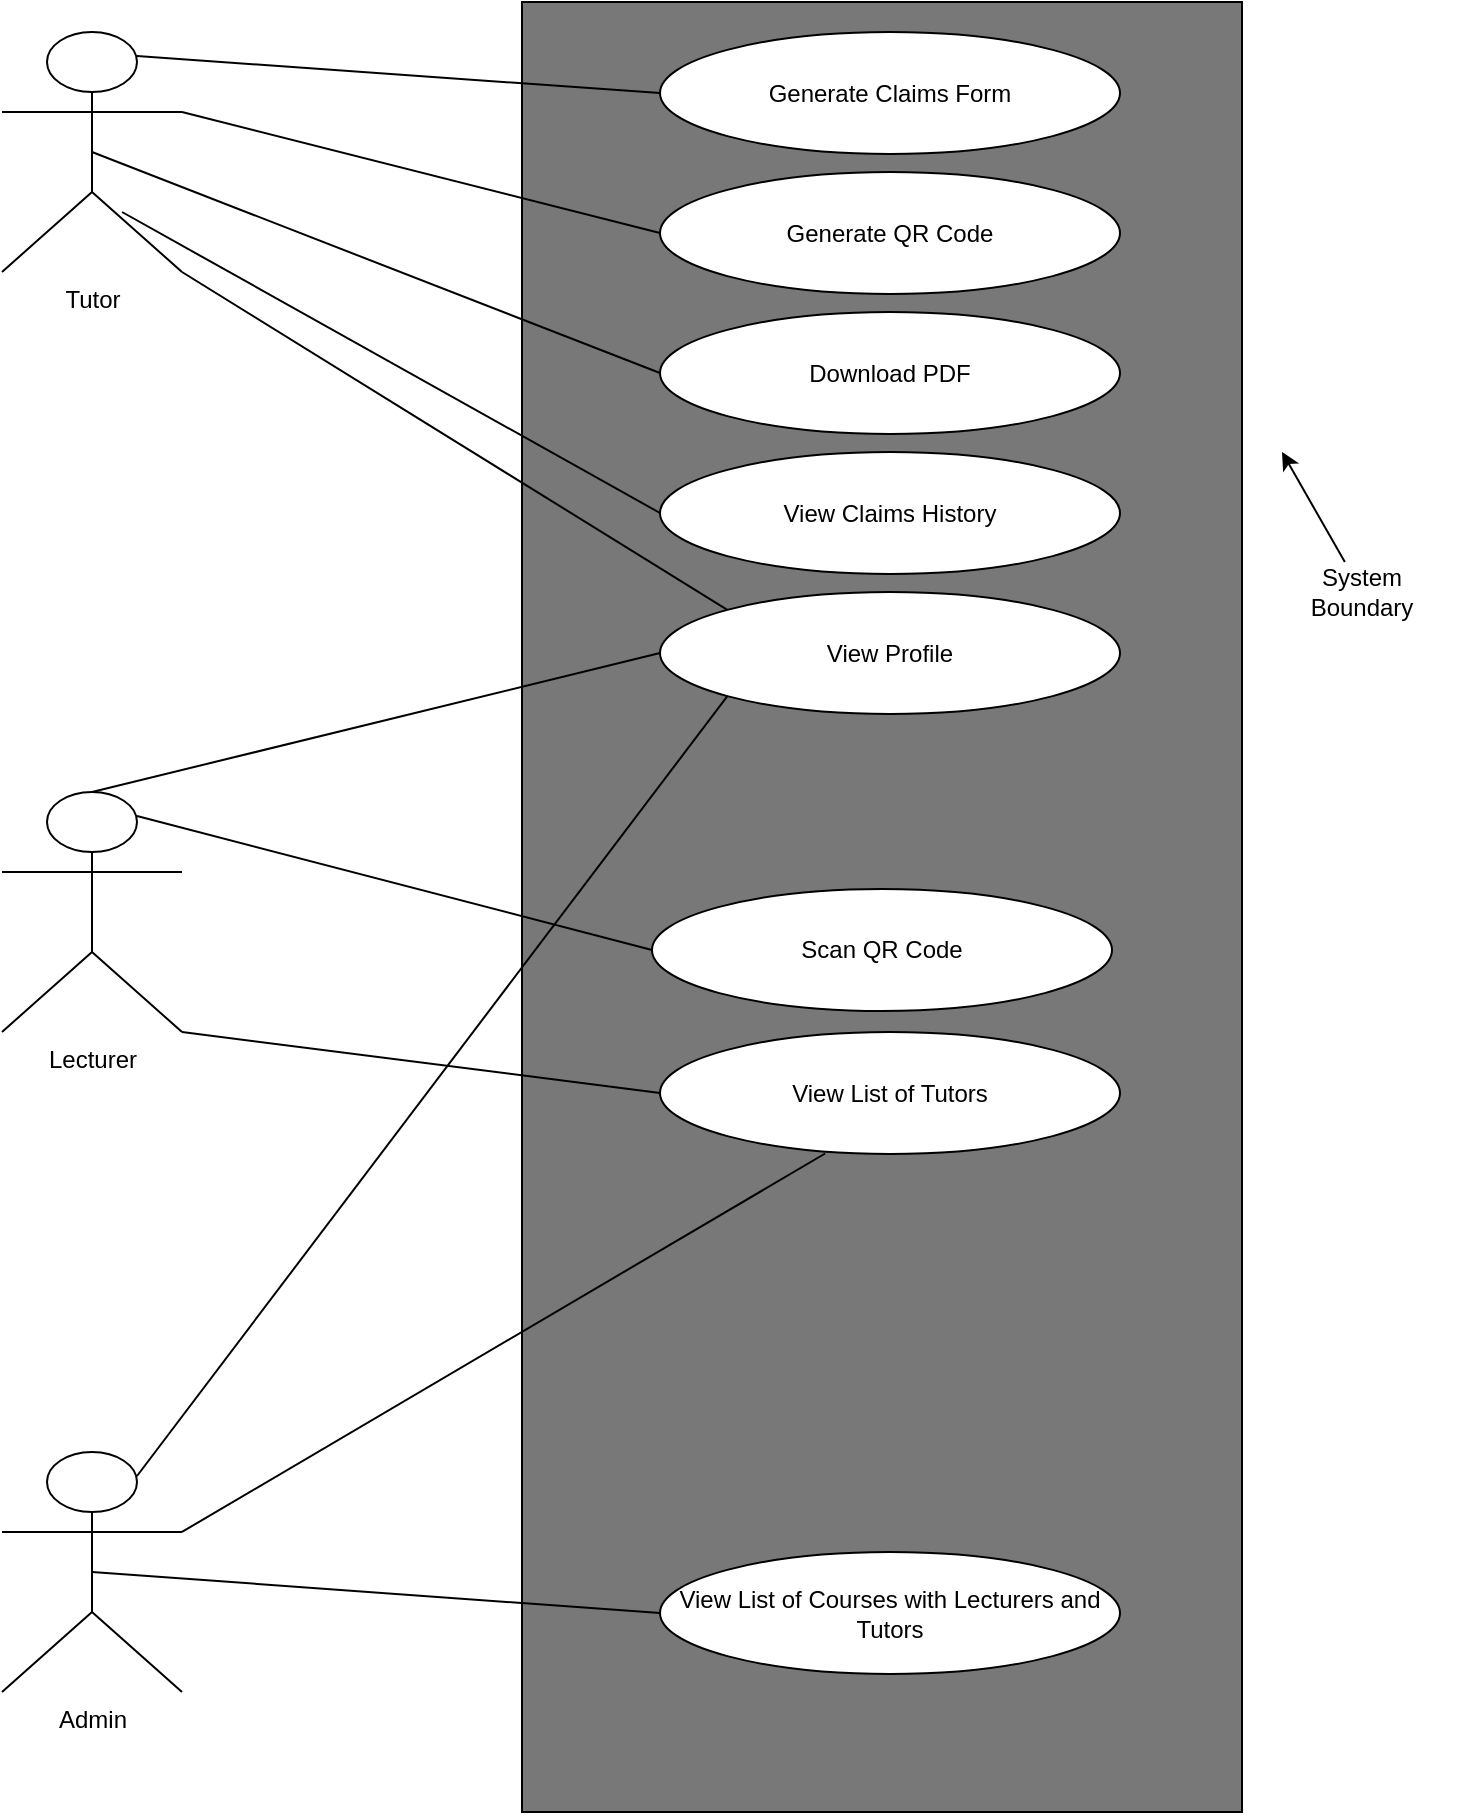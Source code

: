 <mxfile version="12.2.3" type="device" pages="1"><diagram id="lAI-kKP2EL1cCzphT5OG" name="Page-1"><mxGraphModel dx="865" dy="483" grid="1" gridSize="10" guides="1" tooltips="1" connect="1" arrows="1" fold="1" page="1" pageScale="1" pageWidth="850" pageHeight="1100" math="0" shadow="0"><root><mxCell id="0"/><mxCell id="1" parent="0"/><mxCell id="Kw2Wj8QQFueljKCzBYdv-2" value="" style="rounded=0;whiteSpace=wrap;html=1;fillColor=#787878;" parent="1" vertex="1"><mxGeometry x="360" y="45" width="360" height="905" as="geometry"/></mxCell><mxCell id="FeKxXAd5pNQDc2q6K9He-1" value="Tutor" style="shape=umlActor;verticalLabelPosition=bottom;labelBackgroundColor=#ffffff;verticalAlign=top;html=1;outlineConnect=0;" parent="1" vertex="1"><mxGeometry x="100" y="60" width="90" height="120" as="geometry"/></mxCell><mxCell id="FeKxXAd5pNQDc2q6K9He-2" value="Lecturer" style="shape=umlActor;verticalLabelPosition=bottom;labelBackgroundColor=#ffffff;verticalAlign=top;html=1;outlineConnect=0;" parent="1" vertex="1"><mxGeometry x="100" y="440" width="90" height="120" as="geometry"/></mxCell><mxCell id="FeKxXAd5pNQDc2q6K9He-3" value="Admin" style="shape=umlActor;verticalLabelPosition=bottom;labelBackgroundColor=#ffffff;verticalAlign=top;html=1;outlineConnect=0;" parent="1" vertex="1"><mxGeometry x="100" y="770" width="90" height="120" as="geometry"/></mxCell><mxCell id="FeKxXAd5pNQDc2q6K9He-13" value="Generate Claims Form" style="ellipse;whiteSpace=wrap;html=1;" parent="1" vertex="1"><mxGeometry x="429" y="60" width="230" height="61" as="geometry"/></mxCell><mxCell id="FeKxXAd5pNQDc2q6K9He-14" value="Generate QR Code" style="ellipse;whiteSpace=wrap;html=1;" parent="1" vertex="1"><mxGeometry x="429" y="130" width="230" height="61" as="geometry"/></mxCell><mxCell id="FeKxXAd5pNQDc2q6K9He-15" value="Download PDF" style="ellipse;whiteSpace=wrap;html=1;" parent="1" vertex="1"><mxGeometry x="429" y="200" width="230" height="61" as="geometry"/></mxCell><mxCell id="FeKxXAd5pNQDc2q6K9He-16" value="View Claims History" style="ellipse;whiteSpace=wrap;html=1;" parent="1" vertex="1"><mxGeometry x="429" y="270" width="230" height="61" as="geometry"/></mxCell><mxCell id="FeKxXAd5pNQDc2q6K9He-17" value="View Profile" style="ellipse;whiteSpace=wrap;html=1;" parent="1" vertex="1"><mxGeometry x="429" y="340" width="230" height="61" as="geometry"/></mxCell><mxCell id="FeKxXAd5pNQDc2q6K9He-18" value="Scan QR Code" style="ellipse;whiteSpace=wrap;html=1;" parent="1" vertex="1"><mxGeometry x="425" y="488.5" width="230" height="61" as="geometry"/></mxCell><mxCell id="FeKxXAd5pNQDc2q6K9He-19" value="View List of Tutors" style="ellipse;whiteSpace=wrap;html=1;" parent="1" vertex="1"><mxGeometry x="429" y="560" width="230" height="61" as="geometry"/></mxCell><mxCell id="FeKxXAd5pNQDc2q6K9He-20" value="View List of Courses with Lecturers and Tutors" style="ellipse;whiteSpace=wrap;html=1;" parent="1" vertex="1"><mxGeometry x="429" y="820" width="230" height="61" as="geometry"/></mxCell><mxCell id="FeKxXAd5pNQDc2q6K9He-21" value="" style="endArrow=none;html=1;entryX=0;entryY=0.5;entryDx=0;entryDy=0;exitX=0.5;exitY=0.5;exitDx=0;exitDy=0;exitPerimeter=0;" parent="1" source="FeKxXAd5pNQDc2q6K9He-3" target="FeKxXAd5pNQDc2q6K9He-20" edge="1"><mxGeometry width="50" height="50" relative="1" as="geometry"><mxPoint x="270" y="870" as="sourcePoint"/><mxPoint x="320" y="820" as="targetPoint"/></mxGeometry></mxCell><mxCell id="FeKxXAd5pNQDc2q6K9He-22" value="" style="endArrow=none;html=1;entryX=0.359;entryY=0.996;entryDx=0;entryDy=0;entryPerimeter=0;exitX=1;exitY=0.333;exitDx=0;exitDy=0;exitPerimeter=0;" parent="1" source="FeKxXAd5pNQDc2q6K9He-3" target="FeKxXAd5pNQDc2q6K9He-19" edge="1"><mxGeometry width="50" height="50" relative="1" as="geometry"><mxPoint x="240" y="750" as="sourcePoint"/><mxPoint x="290" y="700" as="targetPoint"/></mxGeometry></mxCell><mxCell id="FeKxXAd5pNQDc2q6K9He-23" value="" style="endArrow=none;html=1;exitX=0.75;exitY=0.1;exitDx=0;exitDy=0;exitPerimeter=0;entryX=0;entryY=1;entryDx=0;entryDy=0;" parent="1" source="FeKxXAd5pNQDc2q6K9He-3" target="FeKxXAd5pNQDc2q6K9He-17" edge="1"><mxGeometry width="50" height="50" relative="1" as="geometry"><mxPoint x="200" y="710" as="sourcePoint"/><mxPoint x="250" y="660" as="targetPoint"/></mxGeometry></mxCell><mxCell id="FeKxXAd5pNQDc2q6K9He-24" value="" style="endArrow=none;html=1;entryX=0;entryY=0.5;entryDx=0;entryDy=0;exitX=1;exitY=1;exitDx=0;exitDy=0;exitPerimeter=0;" parent="1" source="FeKxXAd5pNQDc2q6K9He-2" target="FeKxXAd5pNQDc2q6K9He-19" edge="1"><mxGeometry width="50" height="50" relative="1" as="geometry"><mxPoint x="260" y="550" as="sourcePoint"/><mxPoint x="310" y="500" as="targetPoint"/></mxGeometry></mxCell><mxCell id="FeKxXAd5pNQDc2q6K9He-25" value="" style="endArrow=none;html=1;entryX=0;entryY=0.5;entryDx=0;entryDy=0;exitX=0.75;exitY=0.1;exitDx=0;exitDy=0;exitPerimeter=0;" parent="1" source="FeKxXAd5pNQDc2q6K9He-2" target="FeKxXAd5pNQDc2q6K9He-18" edge="1"><mxGeometry width="50" height="50" relative="1" as="geometry"><mxPoint x="270" y="450" as="sourcePoint"/><mxPoint x="320" y="400" as="targetPoint"/></mxGeometry></mxCell><mxCell id="FeKxXAd5pNQDc2q6K9He-26" value="" style="endArrow=none;html=1;entryX=0;entryY=0.5;entryDx=0;entryDy=0;exitX=0.5;exitY=0;exitDx=0;exitDy=0;exitPerimeter=0;" parent="1" source="FeKxXAd5pNQDc2q6K9He-2" target="FeKxXAd5pNQDc2q6K9He-17" edge="1"><mxGeometry width="50" height="50" relative="1" as="geometry"><mxPoint x="210" y="380" as="sourcePoint"/><mxPoint x="260" y="330" as="targetPoint"/></mxGeometry></mxCell><mxCell id="FeKxXAd5pNQDc2q6K9He-27" value="" style="endArrow=none;html=1;entryX=0;entryY=0;entryDx=0;entryDy=0;exitX=1;exitY=1;exitDx=0;exitDy=0;exitPerimeter=0;" parent="1" source="FeKxXAd5pNQDc2q6K9He-1" target="FeKxXAd5pNQDc2q6K9He-17" edge="1"><mxGeometry width="50" height="50" relative="1" as="geometry"><mxPoint x="250" y="250" as="sourcePoint"/><mxPoint x="300" y="200" as="targetPoint"/></mxGeometry></mxCell><mxCell id="FeKxXAd5pNQDc2q6K9He-28" value="" style="endArrow=none;html=1;entryX=0;entryY=0.5;entryDx=0;entryDy=0;exitX=0.667;exitY=0.75;exitDx=0;exitDy=0;exitPerimeter=0;" parent="1" source="FeKxXAd5pNQDc2q6K9He-1" target="FeKxXAd5pNQDc2q6K9He-16" edge="1"><mxGeometry width="50" height="50" relative="1" as="geometry"><mxPoint x="280" y="190" as="sourcePoint"/><mxPoint x="330" y="140" as="targetPoint"/></mxGeometry></mxCell><mxCell id="FeKxXAd5pNQDc2q6K9He-29" value="" style="endArrow=none;html=1;entryX=0;entryY=0.5;entryDx=0;entryDy=0;exitX=0.5;exitY=0.5;exitDx=0;exitDy=0;exitPerimeter=0;" parent="1" source="FeKxXAd5pNQDc2q6K9He-1" target="FeKxXAd5pNQDc2q6K9He-15" edge="1"><mxGeometry width="50" height="50" relative="1" as="geometry"><mxPoint x="290" y="150" as="sourcePoint"/><mxPoint x="340" y="100" as="targetPoint"/></mxGeometry></mxCell><mxCell id="FeKxXAd5pNQDc2q6K9He-30" value="" style="endArrow=none;html=1;entryX=0;entryY=0.5;entryDx=0;entryDy=0;exitX=1;exitY=0.333;exitDx=0;exitDy=0;exitPerimeter=0;" parent="1" source="FeKxXAd5pNQDc2q6K9He-1" target="FeKxXAd5pNQDc2q6K9He-14" edge="1"><mxGeometry width="50" height="50" relative="1" as="geometry"><mxPoint x="250" y="120" as="sourcePoint"/><mxPoint x="300" y="70" as="targetPoint"/></mxGeometry></mxCell><mxCell id="FeKxXAd5pNQDc2q6K9He-31" value="" style="endArrow=none;html=1;entryX=0;entryY=0.5;entryDx=0;entryDy=0;exitX=0.75;exitY=0.1;exitDx=0;exitDy=0;exitPerimeter=0;" parent="1" source="FeKxXAd5pNQDc2q6K9He-1" target="FeKxXAd5pNQDc2q6K9He-13" edge="1"><mxGeometry width="50" height="50" relative="1" as="geometry"><mxPoint x="270" y="80" as="sourcePoint"/><mxPoint x="320" y="30" as="targetPoint"/></mxGeometry></mxCell><mxCell id="zF_5Uu-qh9Oawj9_UD4g-3" value="System&lt;br&gt;Boundary&lt;br&gt;" style="text;html=1;strokeColor=none;fillColor=#ffffff;align=center;verticalAlign=middle;whiteSpace=wrap;rounded=0;" parent="1" vertex="1"><mxGeometry x="730" y="325" width="100" height="30" as="geometry"/></mxCell><mxCell id="zF_5Uu-qh9Oawj9_UD4g-4" value="" style="endArrow=classic;html=1;" parent="1" source="zF_5Uu-qh9Oawj9_UD4g-3" edge="1"><mxGeometry width="50" height="50" relative="1" as="geometry"><mxPoint x="770" y="280" as="sourcePoint"/><mxPoint x="740" y="270" as="targetPoint"/></mxGeometry></mxCell></root></mxGraphModel></diagram></mxfile>
